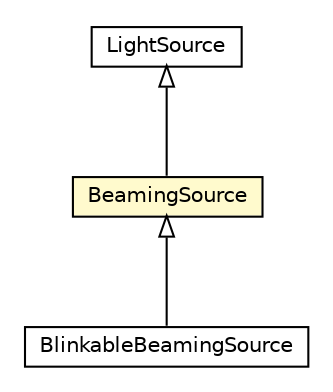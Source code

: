 #!/usr/local/bin/dot
#
# Class diagram 
# Generated by UMLGraph version R5_6-24-gf6e263 (http://www.umlgraph.org/)
#

digraph G {
	edge [fontname="Helvetica",fontsize=10,labelfontname="Helvetica",labelfontsize=10];
	node [fontname="Helvetica",fontsize=10,shape=plaintext];
	nodesep=0.25;
	ranksep=0.5;
	// org.universAAL.ontology.lighting.LightSource
	c2325650 [label=<<table title="org.universAAL.ontology.lighting.LightSource" border="0" cellborder="1" cellspacing="0" cellpadding="2" port="p" href="./LightSource.html">
		<tr><td><table border="0" cellspacing="0" cellpadding="1">
<tr><td align="center" balign="center"> LightSource </td></tr>
		</table></td></tr>
		</table>>, URL="./LightSource.html", fontname="Helvetica", fontcolor="black", fontsize=10.0];
	// org.universAAL.ontology.lighting.BeamingSource
	c2325654 [label=<<table title="org.universAAL.ontology.lighting.BeamingSource" border="0" cellborder="1" cellspacing="0" cellpadding="2" port="p" bgcolor="lemonChiffon" href="./BeamingSource.html">
		<tr><td><table border="0" cellspacing="0" cellpadding="1">
<tr><td align="center" balign="center"> BeamingSource </td></tr>
		</table></td></tr>
		</table>>, URL="./BeamingSource.html", fontname="Helvetica", fontcolor="black", fontsize=10.0];
	// org.universAAL.ontology.lighting.BlinkableBeamingSource
	c2325659 [label=<<table title="org.universAAL.ontology.lighting.BlinkableBeamingSource" border="0" cellborder="1" cellspacing="0" cellpadding="2" port="p" href="./BlinkableBeamingSource.html">
		<tr><td><table border="0" cellspacing="0" cellpadding="1">
<tr><td align="center" balign="center"> BlinkableBeamingSource </td></tr>
		</table></td></tr>
		</table>>, URL="./BlinkableBeamingSource.html", fontname="Helvetica", fontcolor="black", fontsize=10.0];
	//org.universAAL.ontology.lighting.BeamingSource extends org.universAAL.ontology.lighting.LightSource
	c2325650:p -> c2325654:p [dir=back,arrowtail=empty];
	//org.universAAL.ontology.lighting.BlinkableBeamingSource extends org.universAAL.ontology.lighting.BeamingSource
	c2325654:p -> c2325659:p [dir=back,arrowtail=empty];
}

